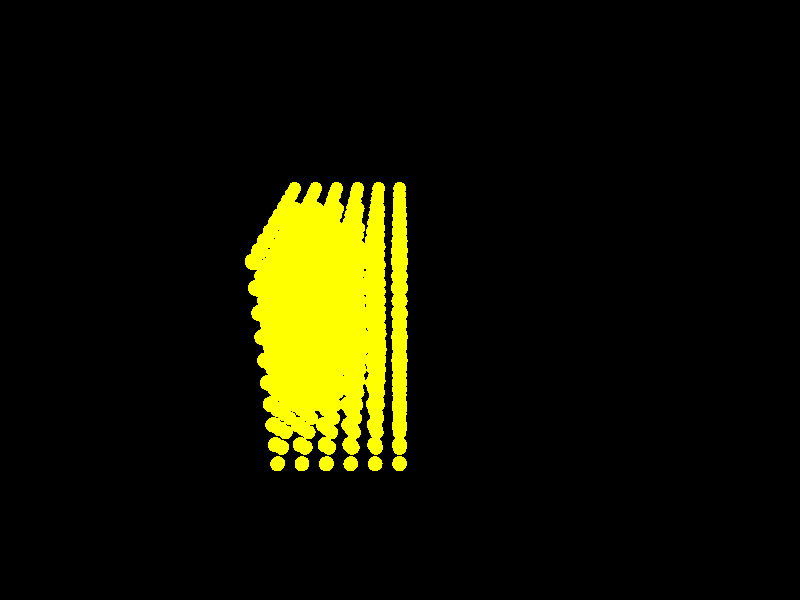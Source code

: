 #include "colors.inc"
camera {
  location <10, 30, -40>
  look_at <10, 10, 0>
}
light_source { <0, 30, -30> color White }
sphere {
  <1.6615030662819792,1.6615030662819792,-8.338496933718021>,0.5
  texture {
    pigment { color Yellow }
  }
}
sphere {
  <3.3230061325639584,1.6615030662819792,-8.338496933718021>,0.5
  texture {
    pigment { color Yellow }
  }
}
sphere {
  <4.984509198845938,1.6615030662819792,-8.338496933718021>,0.5
  texture {
    pigment { color Yellow }
  }
}
sphere {
  <6.646012265127917,1.6615030662819792,-8.338496933718021>,0.5
  texture {
    pigment { color Yellow }
  }
}
sphere {
  <8.307515331409896,1.6615030662819792,-8.338496933718021>,0.5
  texture {
    pigment { color Yellow }
  }
}
sphere {
  <9.969018397691874,1.6615030662819792,-8.338496933718021>,0.5
  texture {
    pigment { color Yellow }
  }
}
sphere {
  <1.6615030662819792,3.3230061325639584,-8.338496933718021>,0.5
  texture {
    pigment { color Yellow }
  }
}
sphere {
  <3.3230061325639584,3.3230061325639584,-8.338496933718021>,0.5
  texture {
    pigment { color Yellow }
  }
}
sphere {
  <4.984509198845938,3.3230061325639584,-8.338496933718021>,0.5
  texture {
    pigment { color Yellow }
  }
}
sphere {
  <6.646012265127917,3.3230061325639584,-8.338496933718021>,0.5
  texture {
    pigment { color Yellow }
  }
}
sphere {
  <8.307515331409896,3.3230061325639584,-8.338496933718021>,0.5
  texture {
    pigment { color Yellow }
  }
}
sphere {
  <9.969018397691874,3.3230061325639584,-8.338496933718021>,0.5
  texture {
    pigment { color Yellow }
  }
}
sphere {
  <1.6615030662819792,4.984509198845938,-8.338496933718021>,0.5
  texture {
    pigment { color Yellow }
  }
}
sphere {
  <3.3230061325639584,4.984509198845938,-8.338496933718021>,0.5
  texture {
    pigment { color Yellow }
  }
}
sphere {
  <4.984509198845938,4.984509198845938,-8.338496933718021>,0.5
  texture {
    pigment { color Yellow }
  }
}
sphere {
  <6.646012265127917,4.984509198845938,-8.338496933718021>,0.5
  texture {
    pigment { color Yellow }
  }
}
sphere {
  <8.307515331409896,4.984509198845938,-8.338496933718021>,0.5
  texture {
    pigment { color Yellow }
  }
}
sphere {
  <9.969018397691874,4.984509198845938,-8.338496933718021>,0.5
  texture {
    pigment { color Yellow }
  }
}
sphere {
  <1.6615030662819792,6.646012265127917,-8.338496933718021>,0.5
  texture {
    pigment { color Yellow }
  }
}
sphere {
  <3.3230061325639584,6.646012265127917,-8.338496933718021>,0.5
  texture {
    pigment { color Yellow }
  }
}
sphere {
  <4.984509198845938,6.646012265127917,-8.338496933718021>,0.5
  texture {
    pigment { color Yellow }
  }
}
sphere {
  <6.646012265127917,6.646012265127917,-8.338496933718021>,0.5
  texture {
    pigment { color Yellow }
  }
}
sphere {
  <8.307515331409896,6.646012265127917,-8.338496933718021>,0.5
  texture {
    pigment { color Yellow }
  }
}
sphere {
  <9.969018397691874,6.646012265127917,-8.338496933718021>,0.5
  texture {
    pigment { color Yellow }
  }
}
sphere {
  <1.6615030662819792,8.307515331409896,-8.338496933718021>,0.5
  texture {
    pigment { color Yellow }
  }
}
sphere {
  <3.3230061325639584,8.307515331409896,-8.338496933718021>,0.5
  texture {
    pigment { color Yellow }
  }
}
sphere {
  <4.984509198845938,8.307515331409896,-8.338496933718021>,0.5
  texture {
    pigment { color Yellow }
  }
}
sphere {
  <6.646012265127917,8.307515331409896,-8.338496933718021>,0.5
  texture {
    pigment { color Yellow }
  }
}
sphere {
  <8.307515331409896,8.307515331409896,-8.338496933718021>,0.5
  texture {
    pigment { color Yellow }
  }
}
sphere {
  <9.969018397691874,8.307515331409896,-8.338496933718021>,0.5
  texture {
    pigment { color Yellow }
  }
}
sphere {
  <1.6615030662819792,9.969018397691874,-8.338496933718021>,0.5
  texture {
    pigment { color Yellow }
  }
}
sphere {
  <3.3230061325639584,9.969018397691874,-8.338496933718021>,0.5
  texture {
    pigment { color Yellow }
  }
}
sphere {
  <4.984509198845938,9.969018397691874,-8.338496933718021>,0.5
  texture {
    pigment { color Yellow }
  }
}
sphere {
  <6.646012265127917,9.969018397691874,-8.338496933718021>,0.5
  texture {
    pigment { color Yellow }
  }
}
sphere {
  <8.307515331409896,9.969018397691874,-8.338496933718021>,0.5
  texture {
    pigment { color Yellow }
  }
}
sphere {
  <9.969018397691874,9.969018397691874,-8.338496933718021>,0.5
  texture {
    pigment { color Yellow }
  }
}
sphere {
  <1.6615030662819792,11.630521463973855,-8.338496933718021>,0.5
  texture {
    pigment { color Yellow }
  }
}
sphere {
  <3.3230061325639584,11.630521463973855,-8.338496933718021>,0.5
  texture {
    pigment { color Yellow }
  }
}
sphere {
  <4.984509198845938,11.630521463973855,-8.338496933718021>,0.5
  texture {
    pigment { color Yellow }
  }
}
sphere {
  <6.646012265127917,11.630521463973855,-8.338496933718021>,0.5
  texture {
    pigment { color Yellow }
  }
}
sphere {
  <8.307515331409896,11.630521463973855,-8.338496933718021>,0.5
  texture {
    pigment { color Yellow }
  }
}
sphere {
  <9.969018397691874,11.630521463973855,-8.338496933718021>,0.5
  texture {
    pigment { color Yellow }
  }
}
sphere {
  <1.6615030662819792,13.292024530255834,-8.338496933718021>,0.5
  texture {
    pigment { color Yellow }
  }
}
sphere {
  <3.3230061325639584,13.292024530255834,-8.338496933718021>,0.5
  texture {
    pigment { color Yellow }
  }
}
sphere {
  <4.984509198845938,13.292024530255834,-8.338496933718021>,0.5
  texture {
    pigment { color Yellow }
  }
}
sphere {
  <6.646012265127917,13.292024530255834,-8.338496933718021>,0.5
  texture {
    pigment { color Yellow }
  }
}
sphere {
  <8.307515331409896,13.292024530255834,-8.338496933718021>,0.5
  texture {
    pigment { color Yellow }
  }
}
sphere {
  <9.969018397691874,13.292024530255834,-8.338496933718021>,0.5
  texture {
    pigment { color Yellow }
  }
}
sphere {
  <1.6615030662819792,14.953527596537812,-8.338496933718021>,0.5
  texture {
    pigment { color Yellow }
  }
}
sphere {
  <3.3230061325639584,14.953527596537812,-8.338496933718021>,0.5
  texture {
    pigment { color Yellow }
  }
}
sphere {
  <4.984509198845938,14.953527596537812,-8.338496933718021>,0.5
  texture {
    pigment { color Yellow }
  }
}
sphere {
  <6.646012265127917,14.953527596537812,-8.338496933718021>,0.5
  texture {
    pigment { color Yellow }
  }
}
sphere {
  <8.307515331409896,14.953527596537812,-8.338496933718021>,0.5
  texture {
    pigment { color Yellow }
  }
}
sphere {
  <9.969018397691874,14.953527596537812,-8.338496933718021>,0.5
  texture {
    pigment { color Yellow }
  }
}
sphere {
  <1.6615030662819792,16.61503066281979,-8.338496933718021>,0.5
  texture {
    pigment { color Yellow }
  }
}
sphere {
  <3.3230061325639584,16.61503066281979,-8.338496933718021>,0.5
  texture {
    pigment { color Yellow }
  }
}
sphere {
  <4.984509198845938,16.61503066281979,-8.338496933718021>,0.5
  texture {
    pigment { color Yellow }
  }
}
sphere {
  <6.646012265127917,16.61503066281979,-8.338496933718021>,0.5
  texture {
    pigment { color Yellow }
  }
}
sphere {
  <8.307515331409896,16.61503066281979,-8.338496933718021>,0.5
  texture {
    pigment { color Yellow }
  }
}
sphere {
  <9.969018397691874,16.61503066281979,-8.338496933718021>,0.5
  texture {
    pigment { color Yellow }
  }
}
sphere {
  <1.6615030662819792,1.6615030662819792,-6.6769938674360425>,0.5
  texture {
    pigment { color Yellow }
  }
}
sphere {
  <3.3230061325639584,1.6615030662819792,-6.6769938674360425>,0.5
  texture {
    pigment { color Yellow }
  }
}
sphere {
  <4.984509198845938,1.6615030662819792,-6.6769938674360425>,0.5
  texture {
    pigment { color Yellow }
  }
}
sphere {
  <6.646012265127917,1.6615030662819792,-6.6769938674360425>,0.5
  texture {
    pigment { color Yellow }
  }
}
sphere {
  <8.307515331409896,1.6615030662819792,-6.6769938674360425>,0.5
  texture {
    pigment { color Yellow }
  }
}
sphere {
  <9.969018397691874,1.6615030662819792,-6.6769938674360425>,0.5
  texture {
    pigment { color Yellow }
  }
}
sphere {
  <1.6615030662819792,3.3230061325639584,-6.6769938674360425>,0.5
  texture {
    pigment { color Yellow }
  }
}
sphere {
  <3.3230061325639584,3.3230061325639584,-6.6769938674360425>,0.5
  texture {
    pigment { color Yellow }
  }
}
sphere {
  <4.984509198845938,3.3230061325639584,-6.6769938674360425>,0.5
  texture {
    pigment { color Yellow }
  }
}
sphere {
  <6.646012265127917,3.3230061325639584,-6.6769938674360425>,0.5
  texture {
    pigment { color Yellow }
  }
}
sphere {
  <8.307515331409896,3.3230061325639584,-6.6769938674360425>,0.5
  texture {
    pigment { color Yellow }
  }
}
sphere {
  <9.969018397691874,3.3230061325639584,-6.6769938674360425>,0.5
  texture {
    pigment { color Yellow }
  }
}
sphere {
  <1.6615030662819792,4.984509198845938,-6.6769938674360425>,0.5
  texture {
    pigment { color Yellow }
  }
}
sphere {
  <3.3230061325639584,4.984509198845938,-6.6769938674360425>,0.5
  texture {
    pigment { color Yellow }
  }
}
sphere {
  <4.984509198845938,4.984509198845938,-6.6769938674360425>,0.5
  texture {
    pigment { color Yellow }
  }
}
sphere {
  <6.646012265127917,4.984509198845938,-6.6769938674360425>,0.5
  texture {
    pigment { color Yellow }
  }
}
sphere {
  <8.307515331409896,4.984509198845938,-6.6769938674360425>,0.5
  texture {
    pigment { color Yellow }
  }
}
sphere {
  <9.969018397691874,4.984509198845938,-6.6769938674360425>,0.5
  texture {
    pigment { color Yellow }
  }
}
sphere {
  <1.6615030662819792,6.646012265127917,-6.6769938674360425>,0.5
  texture {
    pigment { color Yellow }
  }
}
sphere {
  <3.3230061325639584,6.646012265127917,-6.6769938674360425>,0.5
  texture {
    pigment { color Yellow }
  }
}
sphere {
  <4.984509198845938,6.646012265127917,-6.6769938674360425>,0.5
  texture {
    pigment { color Yellow }
  }
}
sphere {
  <6.646012265127917,6.646012265127917,-6.6769938674360425>,0.5
  texture {
    pigment { color Yellow }
  }
}
sphere {
  <8.307515331409896,6.646012265127917,-6.6769938674360425>,0.5
  texture {
    pigment { color Yellow }
  }
}
sphere {
  <9.969018397691874,6.646012265127917,-6.6769938674360425>,0.5
  texture {
    pigment { color Yellow }
  }
}
sphere {
  <1.6615030662819792,8.307515331409896,-6.6769938674360425>,0.5
  texture {
    pigment { color Yellow }
  }
}
sphere {
  <3.3230061325639584,8.307515331409896,-6.6769938674360425>,0.5
  texture {
    pigment { color Yellow }
  }
}
sphere {
  <4.984509198845938,8.307515331409896,-6.6769938674360425>,0.5
  texture {
    pigment { color Yellow }
  }
}
sphere {
  <6.646012265127917,8.307515331409896,-6.6769938674360425>,0.5
  texture {
    pigment { color Yellow }
  }
}
sphere {
  <8.307515331409896,8.307515331409896,-6.6769938674360425>,0.5
  texture {
    pigment { color Yellow }
  }
}
sphere {
  <9.969018397691874,8.307515331409896,-6.6769938674360425>,0.5
  texture {
    pigment { color Yellow }
  }
}
sphere {
  <1.6615030662819792,9.969018397691874,-6.6769938674360425>,0.5
  texture {
    pigment { color Yellow }
  }
}
sphere {
  <3.3230061325639584,9.969018397691874,-6.6769938674360425>,0.5
  texture {
    pigment { color Yellow }
  }
}
sphere {
  <4.984509198845938,9.969018397691874,-6.6769938674360425>,0.5
  texture {
    pigment { color Yellow }
  }
}
sphere {
  <6.646012265127917,9.969018397691874,-6.6769938674360425>,0.5
  texture {
    pigment { color Yellow }
  }
}
sphere {
  <8.307515331409896,9.969018397691874,-6.6769938674360425>,0.5
  texture {
    pigment { color Yellow }
  }
}
sphere {
  <9.969018397691874,9.969018397691874,-6.6769938674360425>,0.5
  texture {
    pigment { color Yellow }
  }
}
sphere {
  <1.6615030662819792,11.630521463973855,-6.6769938674360425>,0.5
  texture {
    pigment { color Yellow }
  }
}
sphere {
  <3.3230061325639584,11.630521463973855,-6.6769938674360425>,0.5
  texture {
    pigment { color Yellow }
  }
}
sphere {
  <4.984509198845938,11.630521463973855,-6.6769938674360425>,0.5
  texture {
    pigment { color Yellow }
  }
}
sphere {
  <6.646012265127917,11.630521463973855,-6.6769938674360425>,0.5
  texture {
    pigment { color Yellow }
  }
}
sphere {
  <8.307515331409896,11.630521463973855,-6.6769938674360425>,0.5
  texture {
    pigment { color Yellow }
  }
}
sphere {
  <9.969018397691874,11.630521463973855,-6.6769938674360425>,0.5
  texture {
    pigment { color Yellow }
  }
}
sphere {
  <1.6615030662819792,13.292024530255834,-6.6769938674360425>,0.5
  texture {
    pigment { color Yellow }
  }
}
sphere {
  <3.3230061325639584,13.292024530255834,-6.6769938674360425>,0.5
  texture {
    pigment { color Yellow }
  }
}
sphere {
  <4.984509198845938,13.292024530255834,-6.6769938674360425>,0.5
  texture {
    pigment { color Yellow }
  }
}
sphere {
  <6.646012265127917,13.292024530255834,-6.6769938674360425>,0.5
  texture {
    pigment { color Yellow }
  }
}
sphere {
  <8.307515331409896,13.292024530255834,-6.6769938674360425>,0.5
  texture {
    pigment { color Yellow }
  }
}
sphere {
  <9.969018397691874,13.292024530255834,-6.6769938674360425>,0.5
  texture {
    pigment { color Yellow }
  }
}
sphere {
  <1.6615030662819792,14.953527596537812,-6.6769938674360425>,0.5
  texture {
    pigment { color Yellow }
  }
}
sphere {
  <3.3230061325639584,14.953527596537812,-6.6769938674360425>,0.5
  texture {
    pigment { color Yellow }
  }
}
sphere {
  <4.984509198845938,14.953527596537812,-6.6769938674360425>,0.5
  texture {
    pigment { color Yellow }
  }
}
sphere {
  <6.646012265127917,14.953527596537812,-6.6769938674360425>,0.5
  texture {
    pigment { color Yellow }
  }
}
sphere {
  <8.307515331409896,14.953527596537812,-6.6769938674360425>,0.5
  texture {
    pigment { color Yellow }
  }
}
sphere {
  <9.969018397691874,14.953527596537812,-6.6769938674360425>,0.5
  texture {
    pigment { color Yellow }
  }
}
sphere {
  <1.6615030662819792,16.61503066281979,-6.6769938674360425>,0.5
  texture {
    pigment { color Yellow }
  }
}
sphere {
  <3.3230061325639584,16.61503066281979,-6.6769938674360425>,0.5
  texture {
    pigment { color Yellow }
  }
}
sphere {
  <4.984509198845938,16.61503066281979,-6.6769938674360425>,0.5
  texture {
    pigment { color Yellow }
  }
}
sphere {
  <6.646012265127917,16.61503066281979,-6.6769938674360425>,0.5
  texture {
    pigment { color Yellow }
  }
}
sphere {
  <8.307515331409896,16.61503066281979,-6.6769938674360425>,0.5
  texture {
    pigment { color Yellow }
  }
}
sphere {
  <9.969018397691874,16.61503066281979,-6.6769938674360425>,0.5
  texture {
    pigment { color Yellow }
  }
}
sphere {
  <1.6615030662819792,1.6615030662819792,-5.015490801154063>,0.5
  texture {
    pigment { color Yellow }
  }
}
sphere {
  <3.3230061325639584,1.6615030662819792,-5.015490801154063>,0.5
  texture {
    pigment { color Yellow }
  }
}
sphere {
  <4.984509198845938,1.6615030662819792,-5.015490801154063>,0.5
  texture {
    pigment { color Yellow }
  }
}
sphere {
  <6.646012265127917,1.6615030662819792,-5.015490801154063>,0.5
  texture {
    pigment { color Yellow }
  }
}
sphere {
  <8.307515331409896,1.6615030662819792,-5.015490801154063>,0.5
  texture {
    pigment { color Yellow }
  }
}
sphere {
  <9.969018397691874,1.6615030662819792,-5.015490801154063>,0.5
  texture {
    pigment { color Yellow }
  }
}
sphere {
  <1.6615030662819792,3.3230061325639584,-5.015490801154063>,0.5
  texture {
    pigment { color Yellow }
  }
}
sphere {
  <3.3230061325639584,3.3230061325639584,-5.015490801154063>,0.5
  texture {
    pigment { color Yellow }
  }
}
sphere {
  <4.984509198845938,3.3230061325639584,-5.015490801154063>,0.5
  texture {
    pigment { color Yellow }
  }
}
sphere {
  <6.646012265127917,3.3230061325639584,-5.015490801154063>,0.5
  texture {
    pigment { color Yellow }
  }
}
sphere {
  <8.307515331409896,3.3230061325639584,-5.015490801154063>,0.5
  texture {
    pigment { color Yellow }
  }
}
sphere {
  <9.969018397691874,3.3230061325639584,-5.015490801154063>,0.5
  texture {
    pigment { color Yellow }
  }
}
sphere {
  <1.6615030662819792,4.984509198845938,-5.015490801154063>,0.5
  texture {
    pigment { color Yellow }
  }
}
sphere {
  <3.3230061325639584,4.984509198845938,-5.015490801154063>,0.5
  texture {
    pigment { color Yellow }
  }
}
sphere {
  <4.984509198845938,4.984509198845938,-5.015490801154063>,0.5
  texture {
    pigment { color Yellow }
  }
}
sphere {
  <6.646012265127917,4.984509198845938,-5.015490801154063>,0.5
  texture {
    pigment { color Yellow }
  }
}
sphere {
  <8.307515331409896,4.984509198845938,-5.015490801154063>,0.5
  texture {
    pigment { color Yellow }
  }
}
sphere {
  <9.969018397691874,4.984509198845938,-5.015490801154063>,0.5
  texture {
    pigment { color Yellow }
  }
}
sphere {
  <1.6615030662819792,6.646012265127917,-5.015490801154063>,0.5
  texture {
    pigment { color Yellow }
  }
}
sphere {
  <3.3230061325639584,6.646012265127917,-5.015490801154063>,0.5
  texture {
    pigment { color Yellow }
  }
}
sphere {
  <4.984509198845938,6.646012265127917,-5.015490801154063>,0.5
  texture {
    pigment { color Yellow }
  }
}
sphere {
  <6.646012265127917,6.646012265127917,-5.015490801154063>,0.5
  texture {
    pigment { color Yellow }
  }
}
sphere {
  <8.307515331409896,6.646012265127917,-5.015490801154063>,0.5
  texture {
    pigment { color Yellow }
  }
}
sphere {
  <9.969018397691874,6.646012265127917,-5.015490801154063>,0.5
  texture {
    pigment { color Yellow }
  }
}
sphere {
  <1.6615030662819792,8.307515331409896,-5.015490801154063>,0.5
  texture {
    pigment { color Yellow }
  }
}
sphere {
  <3.3230061325639584,8.307515331409896,-5.015490801154063>,0.5
  texture {
    pigment { color Yellow }
  }
}
sphere {
  <4.984509198845938,8.307515331409896,-5.015490801154063>,0.5
  texture {
    pigment { color Yellow }
  }
}
sphere {
  <6.646012265127917,8.307515331409896,-5.015490801154063>,0.5
  texture {
    pigment { color Yellow }
  }
}
sphere {
  <8.307515331409896,8.307515331409896,-5.015490801154063>,0.5
  texture {
    pigment { color Yellow }
  }
}
sphere {
  <9.969018397691874,8.307515331409896,-5.015490801154063>,0.5
  texture {
    pigment { color Yellow }
  }
}
sphere {
  <1.6615030662819792,9.969018397691874,-5.015490801154063>,0.5
  texture {
    pigment { color Yellow }
  }
}
sphere {
  <3.3230061325639584,9.969018397691874,-5.015490801154063>,0.5
  texture {
    pigment { color Yellow }
  }
}
sphere {
  <4.984509198845938,9.969018397691874,-5.015490801154063>,0.5
  texture {
    pigment { color Yellow }
  }
}
sphere {
  <6.646012265127917,9.969018397691874,-5.015490801154063>,0.5
  texture {
    pigment { color Yellow }
  }
}
sphere {
  <8.307515331409896,9.969018397691874,-5.015490801154063>,0.5
  texture {
    pigment { color Yellow }
  }
}
sphere {
  <9.969018397691874,9.969018397691874,-5.015490801154063>,0.5
  texture {
    pigment { color Yellow }
  }
}
sphere {
  <1.6615030662819792,11.630521463973855,-5.015490801154063>,0.5
  texture {
    pigment { color Yellow }
  }
}
sphere {
  <3.3230061325639584,11.630521463973855,-5.015490801154063>,0.5
  texture {
    pigment { color Yellow }
  }
}
sphere {
  <4.984509198845938,11.630521463973855,-5.015490801154063>,0.5
  texture {
    pigment { color Yellow }
  }
}
sphere {
  <6.646012265127917,11.630521463973855,-5.015490801154063>,0.5
  texture {
    pigment { color Yellow }
  }
}
sphere {
  <8.307515331409896,11.630521463973855,-5.015490801154063>,0.5
  texture {
    pigment { color Yellow }
  }
}
sphere {
  <9.969018397691874,11.630521463973855,-5.015490801154063>,0.5
  texture {
    pigment { color Yellow }
  }
}
sphere {
  <1.6615030662819792,13.292024530255834,-5.015490801154063>,0.5
  texture {
    pigment { color Yellow }
  }
}
sphere {
  <3.3230061325639584,13.292024530255834,-5.015490801154063>,0.5
  texture {
    pigment { color Yellow }
  }
}
sphere {
  <4.984509198845938,13.292024530255834,-5.015490801154063>,0.5
  texture {
    pigment { color Yellow }
  }
}
sphere {
  <6.646012265127917,13.292024530255834,-5.015490801154063>,0.5
  texture {
    pigment { color Yellow }
  }
}
sphere {
  <8.307515331409896,13.292024530255834,-5.015490801154063>,0.5
  texture {
    pigment { color Yellow }
  }
}
sphere {
  <9.969018397691874,13.292024530255834,-5.015490801154063>,0.5
  texture {
    pigment { color Yellow }
  }
}
sphere {
  <1.6615030662819792,14.953527596537812,-5.015490801154063>,0.5
  texture {
    pigment { color Yellow }
  }
}
sphere {
  <3.3230061325639584,14.953527596537812,-5.015490801154063>,0.5
  texture {
    pigment { color Yellow }
  }
}
sphere {
  <4.984509198845938,14.953527596537812,-5.015490801154063>,0.5
  texture {
    pigment { color Yellow }
  }
}
sphere {
  <6.646012265127917,14.953527596537812,-5.015490801154063>,0.5
  texture {
    pigment { color Yellow }
  }
}
sphere {
  <8.307515331409896,14.953527596537812,-5.015490801154063>,0.5
  texture {
    pigment { color Yellow }
  }
}
sphere {
  <9.969018397691874,14.953527596537812,-5.015490801154063>,0.5
  texture {
    pigment { color Yellow }
  }
}
sphere {
  <1.6615030662819792,16.61503066281979,-5.015490801154063>,0.5
  texture {
    pigment { color Yellow }
  }
}
sphere {
  <3.3230061325639584,16.61503066281979,-5.015490801154063>,0.5
  texture {
    pigment { color Yellow }
  }
}
sphere {
  <4.984509198845938,16.61503066281979,-5.015490801154063>,0.5
  texture {
    pigment { color Yellow }
  }
}
sphere {
  <6.646012265127917,16.61503066281979,-5.015490801154063>,0.5
  texture {
    pigment { color Yellow }
  }
}
sphere {
  <8.307515331409896,16.61503066281979,-5.015490801154063>,0.5
  texture {
    pigment { color Yellow }
  }
}
sphere {
  <9.969018397691874,16.61503066281979,-5.015490801154063>,0.5
  texture {
    pigment { color Yellow }
  }
}
sphere {
  <1.6615030662819792,1.6615030662819792,-3.3539877348720832>,0.5
  texture {
    pigment { color Yellow }
  }
}
sphere {
  <3.3230061325639584,1.6615030662819792,-3.3539877348720832>,0.5
  texture {
    pigment { color Yellow }
  }
}
sphere {
  <4.984509198845938,1.6615030662819792,-3.3539877348720832>,0.5
  texture {
    pigment { color Yellow }
  }
}
sphere {
  <6.646012265127917,1.6615030662819792,-3.3539877348720832>,0.5
  texture {
    pigment { color Yellow }
  }
}
sphere {
  <8.307515331409896,1.6615030662819792,-3.3539877348720832>,0.5
  texture {
    pigment { color Yellow }
  }
}
sphere {
  <9.969018397691874,1.6615030662819792,-3.3539877348720832>,0.5
  texture {
    pigment { color Yellow }
  }
}
sphere {
  <1.6615030662819792,3.3230061325639584,-3.3539877348720832>,0.5
  texture {
    pigment { color Yellow }
  }
}
sphere {
  <3.3230061325639584,3.3230061325639584,-3.3539877348720832>,0.5
  texture {
    pigment { color Yellow }
  }
}
sphere {
  <4.984509198845938,3.3230061325639584,-3.3539877348720832>,0.5
  texture {
    pigment { color Yellow }
  }
}
sphere {
  <6.646012265127917,3.3230061325639584,-3.3539877348720832>,0.5
  texture {
    pigment { color Yellow }
  }
}
sphere {
  <8.307515331409896,3.3230061325639584,-3.3539877348720832>,0.5
  texture {
    pigment { color Yellow }
  }
}
sphere {
  <9.969018397691874,3.3230061325639584,-3.3539877348720832>,0.5
  texture {
    pigment { color Yellow }
  }
}
sphere {
  <1.6615030662819792,4.984509198845938,-3.3539877348720832>,0.5
  texture {
    pigment { color Yellow }
  }
}
sphere {
  <3.3230061325639584,4.984509198845938,-3.3539877348720832>,0.5
  texture {
    pigment { color Yellow }
  }
}
sphere {
  <4.984509198845938,4.984509198845938,-3.3539877348720832>,0.5
  texture {
    pigment { color Yellow }
  }
}
sphere {
  <6.646012265127917,4.984509198845938,-3.3539877348720832>,0.5
  texture {
    pigment { color Yellow }
  }
}
sphere {
  <8.307515331409896,4.984509198845938,-3.3539877348720832>,0.5
  texture {
    pigment { color Yellow }
  }
}
sphere {
  <9.969018397691874,4.984509198845938,-3.3539877348720832>,0.5
  texture {
    pigment { color Yellow }
  }
}
sphere {
  <1.6615030662819792,6.646012265127917,-3.3539877348720832>,0.5
  texture {
    pigment { color Yellow }
  }
}
sphere {
  <3.3230061325639584,6.646012265127917,-3.3539877348720832>,0.5
  texture {
    pigment { color Yellow }
  }
}
sphere {
  <4.984509198845938,6.646012265127917,-3.3539877348720832>,0.5
  texture {
    pigment { color Yellow }
  }
}
sphere {
  <6.646012265127917,6.646012265127917,-3.3539877348720832>,0.5
  texture {
    pigment { color Yellow }
  }
}
sphere {
  <8.307515331409896,6.646012265127917,-3.3539877348720832>,0.5
  texture {
    pigment { color Yellow }
  }
}
sphere {
  <9.969018397691874,6.646012265127917,-3.3539877348720832>,0.5
  texture {
    pigment { color Yellow }
  }
}
sphere {
  <1.6615030662819792,8.307515331409896,-3.3539877348720832>,0.5
  texture {
    pigment { color Yellow }
  }
}
sphere {
  <3.3230061325639584,8.307515331409896,-3.3539877348720832>,0.5
  texture {
    pigment { color Yellow }
  }
}
sphere {
  <4.984509198845938,8.307515331409896,-3.3539877348720832>,0.5
  texture {
    pigment { color Yellow }
  }
}
sphere {
  <6.646012265127917,8.307515331409896,-3.3539877348720832>,0.5
  texture {
    pigment { color Yellow }
  }
}
sphere {
  <8.307515331409896,8.307515331409896,-3.3539877348720832>,0.5
  texture {
    pigment { color Yellow }
  }
}
sphere {
  <9.969018397691874,8.307515331409896,-3.3539877348720832>,0.5
  texture {
    pigment { color Yellow }
  }
}
sphere {
  <1.6615030662819792,9.969018397691874,-3.3539877348720832>,0.5
  texture {
    pigment { color Yellow }
  }
}
sphere {
  <3.3230061325639584,9.969018397691874,-3.3539877348720832>,0.5
  texture {
    pigment { color Yellow }
  }
}
sphere {
  <4.984509198845938,9.969018397691874,-3.3539877348720832>,0.5
  texture {
    pigment { color Yellow }
  }
}
sphere {
  <6.646012265127917,9.969018397691874,-3.3539877348720832>,0.5
  texture {
    pigment { color Yellow }
  }
}
sphere {
  <8.307515331409896,9.969018397691874,-3.3539877348720832>,0.5
  texture {
    pigment { color Yellow }
  }
}
sphere {
  <9.969018397691874,9.969018397691874,-3.3539877348720832>,0.5
  texture {
    pigment { color Yellow }
  }
}
sphere {
  <1.6615030662819792,11.630521463973855,-3.3539877348720832>,0.5
  texture {
    pigment { color Yellow }
  }
}
sphere {
  <3.3230061325639584,11.630521463973855,-3.3539877348720832>,0.5
  texture {
    pigment { color Yellow }
  }
}
sphere {
  <4.984509198845938,11.630521463973855,-3.3539877348720832>,0.5
  texture {
    pigment { color Yellow }
  }
}
sphere {
  <6.646012265127917,11.630521463973855,-3.3539877348720832>,0.5
  texture {
    pigment { color Yellow }
  }
}
sphere {
  <8.307515331409896,11.630521463973855,-3.3539877348720832>,0.5
  texture {
    pigment { color Yellow }
  }
}
sphere {
  <9.969018397691874,11.630521463973855,-3.3539877348720832>,0.5
  texture {
    pigment { color Yellow }
  }
}
sphere {
  <1.6615030662819792,13.292024530255834,-3.3539877348720832>,0.5
  texture {
    pigment { color Yellow }
  }
}
sphere {
  <3.3230061325639584,13.292024530255834,-3.3539877348720832>,0.5
  texture {
    pigment { color Yellow }
  }
}
sphere {
  <4.984509198845938,13.292024530255834,-3.3539877348720832>,0.5
  texture {
    pigment { color Yellow }
  }
}
sphere {
  <6.646012265127917,13.292024530255834,-3.3539877348720832>,0.5
  texture {
    pigment { color Yellow }
  }
}
sphere {
  <8.307515331409896,13.292024530255834,-3.3539877348720832>,0.5
  texture {
    pigment { color Yellow }
  }
}
sphere {
  <9.969018397691874,13.292024530255834,-3.3539877348720832>,0.5
  texture {
    pigment { color Yellow }
  }
}
sphere {
  <1.6615030662819792,14.953527596537812,-3.3539877348720832>,0.5
  texture {
    pigment { color Yellow }
  }
}
sphere {
  <3.3230061325639584,14.953527596537812,-3.3539877348720832>,0.5
  texture {
    pigment { color Yellow }
  }
}
sphere {
  <4.984509198845938,14.953527596537812,-3.3539877348720832>,0.5
  texture {
    pigment { color Yellow }
  }
}
sphere {
  <6.646012265127917,14.953527596537812,-3.3539877348720832>,0.5
  texture {
    pigment { color Yellow }
  }
}
sphere {
  <8.307515331409896,14.953527596537812,-3.3539877348720832>,0.5
  texture {
    pigment { color Yellow }
  }
}
sphere {
  <9.969018397691874,14.953527596537812,-3.3539877348720832>,0.5
  texture {
    pigment { color Yellow }
  }
}
sphere {
  <1.6615030662819792,16.61503066281979,-3.3539877348720832>,0.5
  texture {
    pigment { color Yellow }
  }
}
sphere {
  <3.3230061325639584,16.61503066281979,-3.3539877348720832>,0.5
  texture {
    pigment { color Yellow }
  }
}
sphere {
  <4.984509198845938,16.61503066281979,-3.3539877348720832>,0.5
  texture {
    pigment { color Yellow }
  }
}
sphere {
  <6.646012265127917,16.61503066281979,-3.3539877348720832>,0.5
  texture {
    pigment { color Yellow }
  }
}
sphere {
  <8.307515331409896,16.61503066281979,-3.3539877348720832>,0.5
  texture {
    pigment { color Yellow }
  }
}
sphere {
  <9.969018397691874,16.61503066281979,-3.3539877348720832>,0.5
  texture {
    pigment { color Yellow }
  }
}
sphere {
  <1.6615030662819792,1.6615030662819792,-1.6924846685901045>,0.5
  texture {
    pigment { color Yellow }
  }
}
sphere {
  <3.3230061325639584,1.6615030662819792,-1.6924846685901045>,0.5
  texture {
    pigment { color Yellow }
  }
}
sphere {
  <4.984509198845938,1.6615030662819792,-1.6924846685901045>,0.5
  texture {
    pigment { color Yellow }
  }
}
sphere {
  <6.646012265127917,1.6615030662819792,-1.6924846685901045>,0.5
  texture {
    pigment { color Yellow }
  }
}
sphere {
  <8.307515331409896,1.6615030662819792,-1.6924846685901045>,0.5
  texture {
    pigment { color Yellow }
  }
}
sphere {
  <9.969018397691874,1.6615030662819792,-1.6924846685901045>,0.5
  texture {
    pigment { color Yellow }
  }
}
sphere {
  <1.6615030662819792,3.3230061325639584,-1.6924846685901045>,0.5
  texture {
    pigment { color Yellow }
  }
}
sphere {
  <3.3230061325639584,3.3230061325639584,-1.6924846685901045>,0.5
  texture {
    pigment { color Yellow }
  }
}
sphere {
  <4.984509198845938,3.3230061325639584,-1.6924846685901045>,0.5
  texture {
    pigment { color Yellow }
  }
}
sphere {
  <6.646012265127917,3.3230061325639584,-1.6924846685901045>,0.5
  texture {
    pigment { color Yellow }
  }
}
sphere {
  <8.307515331409896,3.3230061325639584,-1.6924846685901045>,0.5
  texture {
    pigment { color Yellow }
  }
}
sphere {
  <9.969018397691874,3.3230061325639584,-1.6924846685901045>,0.5
  texture {
    pigment { color Yellow }
  }
}
sphere {
  <1.6615030662819792,4.984509198845938,-1.6924846685901045>,0.5
  texture {
    pigment { color Yellow }
  }
}
sphere {
  <3.3230061325639584,4.984509198845938,-1.6924846685901045>,0.5
  texture {
    pigment { color Yellow }
  }
}
sphere {
  <4.984509198845938,4.984509198845938,-1.6924846685901045>,0.5
  texture {
    pigment { color Yellow }
  }
}
sphere {
  <6.646012265127917,4.984509198845938,-1.6924846685901045>,0.5
  texture {
    pigment { color Yellow }
  }
}
sphere {
  <8.307515331409896,4.984509198845938,-1.6924846685901045>,0.5
  texture {
    pigment { color Yellow }
  }
}
sphere {
  <9.969018397691874,4.984509198845938,-1.6924846685901045>,0.5
  texture {
    pigment { color Yellow }
  }
}
sphere {
  <1.6615030662819792,6.646012265127917,-1.6924846685901045>,0.5
  texture {
    pigment { color Yellow }
  }
}
sphere {
  <3.3230061325639584,6.646012265127917,-1.6924846685901045>,0.5
  texture {
    pigment { color Yellow }
  }
}
sphere {
  <4.984509198845938,6.646012265127917,-1.6924846685901045>,0.5
  texture {
    pigment { color Yellow }
  }
}
sphere {
  <6.646012265127917,6.646012265127917,-1.6924846685901045>,0.5
  texture {
    pigment { color Yellow }
  }
}
sphere {
  <8.307515331409896,6.646012265127917,-1.6924846685901045>,0.5
  texture {
    pigment { color Yellow }
  }
}
sphere {
  <9.969018397691874,6.646012265127917,-1.6924846685901045>,0.5
  texture {
    pigment { color Yellow }
  }
}
sphere {
  <1.6615030662819792,8.307515331409896,-1.6924846685901045>,0.5
  texture {
    pigment { color Yellow }
  }
}
sphere {
  <3.3230061325639584,8.307515331409896,-1.6924846685901045>,0.5
  texture {
    pigment { color Yellow }
  }
}
sphere {
  <4.984509198845938,8.307515331409896,-1.6924846685901045>,0.5
  texture {
    pigment { color Yellow }
  }
}
sphere {
  <6.646012265127917,8.307515331409896,-1.6924846685901045>,0.5
  texture {
    pigment { color Yellow }
  }
}
sphere {
  <8.307515331409896,8.307515331409896,-1.6924846685901045>,0.5
  texture {
    pigment { color Yellow }
  }
}
sphere {
  <9.969018397691874,8.307515331409896,-1.6924846685901045>,0.5
  texture {
    pigment { color Yellow }
  }
}
sphere {
  <1.6615030662819792,9.969018397691874,-1.6924846685901045>,0.5
  texture {
    pigment { color Yellow }
  }
}
sphere {
  <3.3230061325639584,9.969018397691874,-1.6924846685901045>,0.5
  texture {
    pigment { color Yellow }
  }
}
sphere {
  <4.984509198845938,9.969018397691874,-1.6924846685901045>,0.5
  texture {
    pigment { color Yellow }
  }
}
sphere {
  <6.646012265127917,9.969018397691874,-1.6924846685901045>,0.5
  texture {
    pigment { color Yellow }
  }
}
sphere {
  <8.307515331409896,9.969018397691874,-1.6924846685901045>,0.5
  texture {
    pigment { color Yellow }
  }
}
sphere {
  <9.969018397691874,9.969018397691874,-1.6924846685901045>,0.5
  texture {
    pigment { color Yellow }
  }
}
sphere {
  <1.6615030662819792,11.630521463973855,-1.6924846685901045>,0.5
  texture {
    pigment { color Yellow }
  }
}
sphere {
  <3.3230061325639584,11.630521463973855,-1.6924846685901045>,0.5
  texture {
    pigment { color Yellow }
  }
}
sphere {
  <4.984509198845938,11.630521463973855,-1.6924846685901045>,0.5
  texture {
    pigment { color Yellow }
  }
}
sphere {
  <6.646012265127917,11.630521463973855,-1.6924846685901045>,0.5
  texture {
    pigment { color Yellow }
  }
}
sphere {
  <8.307515331409896,11.630521463973855,-1.6924846685901045>,0.5
  texture {
    pigment { color Yellow }
  }
}
sphere {
  <9.969018397691874,11.630521463973855,-1.6924846685901045>,0.5
  texture {
    pigment { color Yellow }
  }
}
sphere {
  <1.6615030662819792,13.292024530255834,-1.6924846685901045>,0.5
  texture {
    pigment { color Yellow }
  }
}
sphere {
  <3.3230061325639584,13.292024530255834,-1.6924846685901045>,0.5
  texture {
    pigment { color Yellow }
  }
}
sphere {
  <4.984509198845938,13.292024530255834,-1.6924846685901045>,0.5
  texture {
    pigment { color Yellow }
  }
}
sphere {
  <6.646012265127917,13.292024530255834,-1.6924846685901045>,0.5
  texture {
    pigment { color Yellow }
  }
}
sphere {
  <8.307515331409896,13.292024530255834,-1.6924846685901045>,0.5
  texture {
    pigment { color Yellow }
  }
}
sphere {
  <9.969018397691874,13.292024530255834,-1.6924846685901045>,0.5
  texture {
    pigment { color Yellow }
  }
}
sphere {
  <1.6615030662819792,14.953527596537812,-1.6924846685901045>,0.5
  texture {
    pigment { color Yellow }
  }
}
sphere {
  <3.3230061325639584,14.953527596537812,-1.6924846685901045>,0.5
  texture {
    pigment { color Yellow }
  }
}
sphere {
  <4.984509198845938,14.953527596537812,-1.6924846685901045>,0.5
  texture {
    pigment { color Yellow }
  }
}
sphere {
  <6.646012265127917,14.953527596537812,-1.6924846685901045>,0.5
  texture {
    pigment { color Yellow }
  }
}
sphere {
  <8.307515331409896,14.953527596537812,-1.6924846685901045>,0.5
  texture {
    pigment { color Yellow }
  }
}
sphere {
  <9.969018397691874,14.953527596537812,-1.6924846685901045>,0.5
  texture {
    pigment { color Yellow }
  }
}
sphere {
  <1.6615030662819792,16.61503066281979,-1.6924846685901045>,0.5
  texture {
    pigment { color Yellow }
  }
}
sphere {
  <3.3230061325639584,16.61503066281979,-1.6924846685901045>,0.5
  texture {
    pigment { color Yellow }
  }
}
sphere {
  <4.984509198845938,16.61503066281979,-1.6924846685901045>,0.5
  texture {
    pigment { color Yellow }
  }
}
sphere {
  <6.646012265127917,16.61503066281979,-1.6924846685901045>,0.5
  texture {
    pigment { color Yellow }
  }
}
sphere {
  <8.307515331409896,16.61503066281979,-1.6924846685901045>,0.5
  texture {
    pigment { color Yellow }
  }
}
sphere {
  <9.969018397691874,16.61503066281979,-1.6924846685901045>,0.5
  texture {
    pigment { color Yellow }
  }
}
sphere {
  <1.6615030662819792,1.6615030662819792,-0.030981602308125744>,0.5
  texture {
    pigment { color Yellow }
  }
}
sphere {
  <3.3230061325639584,1.6615030662819792,-0.030981602308125744>,0.5
  texture {
    pigment { color Yellow }
  }
}
sphere {
  <4.984509198845938,1.6615030662819792,-0.030981602308125744>,0.5
  texture {
    pigment { color Yellow }
  }
}
sphere {
  <6.646012265127917,1.6615030662819792,-0.030981602308125744>,0.5
  texture {
    pigment { color Yellow }
  }
}
sphere {
  <8.307515331409896,1.6615030662819792,-0.030981602308125744>,0.5
  texture {
    pigment { color Yellow }
  }
}
sphere {
  <9.969018397691874,1.6615030662819792,-0.030981602308125744>,0.5
  texture {
    pigment { color Yellow }
  }
}
sphere {
  <1.6615030662819792,3.3230061325639584,-0.030981602308125744>,0.5
  texture {
    pigment { color Yellow }
  }
}
sphere {
  <3.3230061325639584,3.3230061325639584,-0.030981602308125744>,0.5
  texture {
    pigment { color Yellow }
  }
}
sphere {
  <4.984509198845938,3.3230061325639584,-0.030981602308125744>,0.5
  texture {
    pigment { color Yellow }
  }
}
sphere {
  <6.646012265127917,3.3230061325639584,-0.030981602308125744>,0.5
  texture {
    pigment { color Yellow }
  }
}
sphere {
  <8.307515331409896,3.3230061325639584,-0.030981602308125744>,0.5
  texture {
    pigment { color Yellow }
  }
}
sphere {
  <9.969018397691874,3.3230061325639584,-0.030981602308125744>,0.5
  texture {
    pigment { color Yellow }
  }
}
sphere {
  <1.6615030662819792,4.984509198845938,-0.030981602308125744>,0.5
  texture {
    pigment { color Yellow }
  }
}
sphere {
  <3.3230061325639584,4.984509198845938,-0.030981602308125744>,0.5
  texture {
    pigment { color Yellow }
  }
}
sphere {
  <4.984509198845938,4.984509198845938,-0.030981602308125744>,0.5
  texture {
    pigment { color Yellow }
  }
}
sphere {
  <6.646012265127917,4.984509198845938,-0.030981602308125744>,0.5
  texture {
    pigment { color Yellow }
  }
}
sphere {
  <8.307515331409896,4.984509198845938,-0.030981602308125744>,0.5
  texture {
    pigment { color Yellow }
  }
}
sphere {
  <9.969018397691874,4.984509198845938,-0.030981602308125744>,0.5
  texture {
    pigment { color Yellow }
  }
}
sphere {
  <1.6615030662819792,6.646012265127917,-0.030981602308125744>,0.5
  texture {
    pigment { color Yellow }
  }
}
sphere {
  <3.3230061325639584,6.646012265127917,-0.030981602308125744>,0.5
  texture {
    pigment { color Yellow }
  }
}
sphere {
  <4.984509198845938,6.646012265127917,-0.030981602308125744>,0.5
  texture {
    pigment { color Yellow }
  }
}
sphere {
  <6.646012265127917,6.646012265127917,-0.030981602308125744>,0.5
  texture {
    pigment { color Yellow }
  }
}
sphere {
  <8.307515331409896,6.646012265127917,-0.030981602308125744>,0.5
  texture {
    pigment { color Yellow }
  }
}
sphere {
  <9.969018397691874,6.646012265127917,-0.030981602308125744>,0.5
  texture {
    pigment { color Yellow }
  }
}
sphere {
  <1.6615030662819792,8.307515331409896,-0.030981602308125744>,0.5
  texture {
    pigment { color Yellow }
  }
}
sphere {
  <3.3230061325639584,8.307515331409896,-0.030981602308125744>,0.5
  texture {
    pigment { color Yellow }
  }
}
sphere {
  <4.984509198845938,8.307515331409896,-0.030981602308125744>,0.5
  texture {
    pigment { color Yellow }
  }
}
sphere {
  <6.646012265127917,8.307515331409896,-0.030981602308125744>,0.5
  texture {
    pigment { color Yellow }
  }
}
sphere {
  <8.307515331409896,8.307515331409896,-0.030981602308125744>,0.5
  texture {
    pigment { color Yellow }
  }
}
sphere {
  <9.969018397691874,8.307515331409896,-0.030981602308125744>,0.5
  texture {
    pigment { color Yellow }
  }
}
sphere {
  <1.6615030662819792,9.969018397691874,-0.030981602308125744>,0.5
  texture {
    pigment { color Yellow }
  }
}
sphere {
  <3.3230061325639584,9.969018397691874,-0.030981602308125744>,0.5
  texture {
    pigment { color Yellow }
  }
}
sphere {
  <4.984509198845938,9.969018397691874,-0.030981602308125744>,0.5
  texture {
    pigment { color Yellow }
  }
}
sphere {
  <6.646012265127917,9.969018397691874,-0.030981602308125744>,0.5
  texture {
    pigment { color Yellow }
  }
}
sphere {
  <8.307515331409896,9.969018397691874,-0.030981602308125744>,0.5
  texture {
    pigment { color Yellow }
  }
}
sphere {
  <9.969018397691874,9.969018397691874,-0.030981602308125744>,0.5
  texture {
    pigment { color Yellow }
  }
}
sphere {
  <1.6615030662819792,11.630521463973855,-0.030981602308125744>,0.5
  texture {
    pigment { color Yellow }
  }
}
sphere {
  <3.3230061325639584,11.630521463973855,-0.030981602308125744>,0.5
  texture {
    pigment { color Yellow }
  }
}
sphere {
  <4.984509198845938,11.630521463973855,-0.030981602308125744>,0.5
  texture {
    pigment { color Yellow }
  }
}
sphere {
  <6.646012265127917,11.630521463973855,-0.030981602308125744>,0.5
  texture {
    pigment { color Yellow }
  }
}
sphere {
  <8.307515331409896,11.630521463973855,-0.030981602308125744>,0.5
  texture {
    pigment { color Yellow }
  }
}
sphere {
  <9.969018397691874,11.630521463973855,-0.030981602308125744>,0.5
  texture {
    pigment { color Yellow }
  }
}
sphere {
  <1.6615030662819792,13.292024530255834,-0.030981602308125744>,0.5
  texture {
    pigment { color Yellow }
  }
}
sphere {
  <3.3230061325639584,13.292024530255834,-0.030981602308125744>,0.5
  texture {
    pigment { color Yellow }
  }
}
sphere {
  <4.984509198845938,13.292024530255834,-0.030981602308125744>,0.5
  texture {
    pigment { color Yellow }
  }
}
sphere {
  <6.646012265127917,13.292024530255834,-0.030981602308125744>,0.5
  texture {
    pigment { color Yellow }
  }
}
sphere {
  <8.307515331409896,13.292024530255834,-0.030981602308125744>,0.5
  texture {
    pigment { color Yellow }
  }
}
sphere {
  <9.969018397691874,13.292024530255834,-0.030981602308125744>,0.5
  texture {
    pigment { color Yellow }
  }
}
sphere {
  <1.6615030662819792,14.953527596537812,-0.030981602308125744>,0.5
  texture {
    pigment { color Yellow }
  }
}
sphere {
  <3.3230061325639584,14.953527596537812,-0.030981602308125744>,0.5
  texture {
    pigment { color Yellow }
  }
}
sphere {
  <4.984509198845938,14.953527596537812,-0.030981602308125744>,0.5
  texture {
    pigment { color Yellow }
  }
}
sphere {
  <6.646012265127917,14.953527596537812,-0.030981602308125744>,0.5
  texture {
    pigment { color Yellow }
  }
}
sphere {
  <8.307515331409896,14.953527596537812,-0.030981602308125744>,0.5
  texture {
    pigment { color Yellow }
  }
}
sphere {
  <9.969018397691874,14.953527596537812,-0.030981602308125744>,0.5
  texture {
    pigment { color Yellow }
  }
}
sphere {
  <1.6615030662819792,16.61503066281979,-0.030981602308125744>,0.5
  texture {
    pigment { color Yellow }
  }
}
sphere {
  <3.3230061325639584,16.61503066281979,-0.030981602308125744>,0.5
  texture {
    pigment { color Yellow }
  }
}
sphere {
  <4.984509198845938,16.61503066281979,-0.030981602308125744>,0.5
  texture {
    pigment { color Yellow }
  }
}
sphere {
  <6.646012265127917,16.61503066281979,-0.030981602308125744>,0.5
  texture {
    pigment { color Yellow }
  }
}
sphere {
  <8.307515331409896,16.61503066281979,-0.030981602308125744>,0.5
  texture {
    pigment { color Yellow }
  }
}
sphere {
  <9.969018397691874,16.61503066281979,-0.030981602308125744>,0.5
  texture {
    pigment { color Yellow }
  }
}
sphere {
  <1.6615030662819792,1.6615030662819792,1.6305214639738548>,0.5
  texture {
    pigment { color Yellow }
  }
}
sphere {
  <3.3230061325639584,1.6615030662819792,1.6305214639738548>,0.5
  texture {
    pigment { color Yellow }
  }
}
sphere {
  <4.984509198845938,1.6615030662819792,1.6305214639738548>,0.5
  texture {
    pigment { color Yellow }
  }
}
sphere {
  <6.646012265127917,1.6615030662819792,1.6305214639738548>,0.5
  texture {
    pigment { color Yellow }
  }
}
sphere {
  <8.307515331409896,1.6615030662819792,1.6305214639738548>,0.5
  texture {
    pigment { color Yellow }
  }
}
sphere {
  <9.969018397691874,1.6615030662819792,1.6305214639738548>,0.5
  texture {
    pigment { color Yellow }
  }
}
sphere {
  <1.6615030662819792,3.3230061325639584,1.6305214639738548>,0.5
  texture {
    pigment { color Yellow }
  }
}
sphere {
  <3.3230061325639584,3.3230061325639584,1.6305214639738548>,0.5
  texture {
    pigment { color Yellow }
  }
}
sphere {
  <4.984509198845938,3.3230061325639584,1.6305214639738548>,0.5
  texture {
    pigment { color Yellow }
  }
}
sphere {
  <6.646012265127917,3.3230061325639584,1.6305214639738548>,0.5
  texture {
    pigment { color Yellow }
  }
}
sphere {
  <8.307515331409896,3.3230061325639584,1.6305214639738548>,0.5
  texture {
    pigment { color Yellow }
  }
}
sphere {
  <9.969018397691874,3.3230061325639584,1.6305214639738548>,0.5
  texture {
    pigment { color Yellow }
  }
}
sphere {
  <1.6615030662819792,4.984509198845938,1.6305214639738548>,0.5
  texture {
    pigment { color Yellow }
  }
}
sphere {
  <3.3230061325639584,4.984509198845938,1.6305214639738548>,0.5
  texture {
    pigment { color Yellow }
  }
}
sphere {
  <4.984509198845938,4.984509198845938,1.6305214639738548>,0.5
  texture {
    pigment { color Yellow }
  }
}
sphere {
  <6.646012265127917,4.984509198845938,1.6305214639738548>,0.5
  texture {
    pigment { color Yellow }
  }
}
sphere {
  <8.307515331409896,4.984509198845938,1.6305214639738548>,0.5
  texture {
    pigment { color Yellow }
  }
}
sphere {
  <9.969018397691874,4.984509198845938,1.6305214639738548>,0.5
  texture {
    pigment { color Yellow }
  }
}
sphere {
  <1.6615030662819792,6.646012265127917,1.6305214639738548>,0.5
  texture {
    pigment { color Yellow }
  }
}
sphere {
  <3.3230061325639584,6.646012265127917,1.6305214639738548>,0.5
  texture {
    pigment { color Yellow }
  }
}
sphere {
  <4.984509198845938,6.646012265127917,1.6305214639738548>,0.5
  texture {
    pigment { color Yellow }
  }
}
sphere {
  <6.646012265127917,6.646012265127917,1.6305214639738548>,0.5
  texture {
    pigment { color Yellow }
  }
}
sphere {
  <8.307515331409896,6.646012265127917,1.6305214639738548>,0.5
  texture {
    pigment { color Yellow }
  }
}
sphere {
  <9.969018397691874,6.646012265127917,1.6305214639738548>,0.5
  texture {
    pigment { color Yellow }
  }
}
sphere {
  <1.6615030662819792,8.307515331409896,1.6305214639738548>,0.5
  texture {
    pigment { color Yellow }
  }
}
sphere {
  <3.3230061325639584,8.307515331409896,1.6305214639738548>,0.5
  texture {
    pigment { color Yellow }
  }
}
sphere {
  <4.984509198845938,8.307515331409896,1.6305214639738548>,0.5
  texture {
    pigment { color Yellow }
  }
}
sphere {
  <6.646012265127917,8.307515331409896,1.6305214639738548>,0.5
  texture {
    pigment { color Yellow }
  }
}
sphere {
  <8.307515331409896,8.307515331409896,1.6305214639738548>,0.5
  texture {
    pigment { color Yellow }
  }
}
sphere {
  <9.969018397691874,8.307515331409896,1.6305214639738548>,0.5
  texture {
    pigment { color Yellow }
  }
}
sphere {
  <1.6615030662819792,9.969018397691874,1.6305214639738548>,0.5
  texture {
    pigment { color Yellow }
  }
}
sphere {
  <3.3230061325639584,9.969018397691874,1.6305214639738548>,0.5
  texture {
    pigment { color Yellow }
  }
}
sphere {
  <4.984509198845938,9.969018397691874,1.6305214639738548>,0.5
  texture {
    pigment { color Yellow }
  }
}
sphere {
  <6.646012265127917,9.969018397691874,1.6305214639738548>,0.5
  texture {
    pigment { color Yellow }
  }
}
sphere {
  <8.307515331409896,9.969018397691874,1.6305214639738548>,0.5
  texture {
    pigment { color Yellow }
  }
}
sphere {
  <9.969018397691874,9.969018397691874,1.6305214639738548>,0.5
  texture {
    pigment { color Yellow }
  }
}
sphere {
  <1.6615030662819792,11.630521463973855,1.6305214639738548>,0.5
  texture {
    pigment { color Yellow }
  }
}
sphere {
  <3.3230061325639584,11.630521463973855,1.6305214639738548>,0.5
  texture {
    pigment { color Yellow }
  }
}
sphere {
  <4.984509198845938,11.630521463973855,1.6305214639738548>,0.5
  texture {
    pigment { color Yellow }
  }
}
sphere {
  <6.646012265127917,11.630521463973855,1.6305214639738548>,0.5
  texture {
    pigment { color Yellow }
  }
}
sphere {
  <8.307515331409896,11.630521463973855,1.6305214639738548>,0.5
  texture {
    pigment { color Yellow }
  }
}
sphere {
  <9.969018397691874,11.630521463973855,1.6305214639738548>,0.5
  texture {
    pigment { color Yellow }
  }
}
sphere {
  <1.6615030662819792,13.292024530255834,1.6305214639738548>,0.5
  texture {
    pigment { color Yellow }
  }
}
sphere {
  <3.3230061325639584,13.292024530255834,1.6305214639738548>,0.5
  texture {
    pigment { color Yellow }
  }
}
sphere {
  <4.984509198845938,13.292024530255834,1.6305214639738548>,0.5
  texture {
    pigment { color Yellow }
  }
}
sphere {
  <6.646012265127917,13.292024530255834,1.6305214639738548>,0.5
  texture {
    pigment { color Yellow }
  }
}
sphere {
  <8.307515331409896,13.292024530255834,1.6305214639738548>,0.5
  texture {
    pigment { color Yellow }
  }
}
sphere {
  <9.969018397691874,13.292024530255834,1.6305214639738548>,0.5
  texture {
    pigment { color Yellow }
  }
}
sphere {
  <1.6615030662819792,14.953527596537812,1.6305214639738548>,0.5
  texture {
    pigment { color Yellow }
  }
}
sphere {
  <3.3230061325639584,14.953527596537812,1.6305214639738548>,0.5
  texture {
    pigment { color Yellow }
  }
}
sphere {
  <4.984509198845938,14.953527596537812,1.6305214639738548>,0.5
  texture {
    pigment { color Yellow }
  }
}
sphere {
  <6.646012265127917,14.953527596537812,1.6305214639738548>,0.5
  texture {
    pigment { color Yellow }
  }
}
sphere {
  <8.307515331409896,14.953527596537812,1.6305214639738548>,0.5
  texture {
    pigment { color Yellow }
  }
}
sphere {
  <9.969018397691874,14.953527596537812,1.6305214639738548>,0.5
  texture {
    pigment { color Yellow }
  }
}
sphere {
  <1.6615030662819792,16.61503066281979,1.6305214639738548>,0.5
  texture {
    pigment { color Yellow }
  }
}
sphere {
  <3.3230061325639584,16.61503066281979,1.6305214639738548>,0.5
  texture {
    pigment { color Yellow }
  }
}
sphere {
  <4.984509198845938,16.61503066281979,1.6305214639738548>,0.5
  texture {
    pigment { color Yellow }
  }
}
sphere {
  <6.646012265127917,16.61503066281979,1.6305214639738548>,0.5
  texture {
    pigment { color Yellow }
  }
}
sphere {
  <8.307515331409896,16.61503066281979,1.6305214639738548>,0.5
  texture {
    pigment { color Yellow }
  }
}
sphere {
  <9.969018397691874,16.61503066281979,1.6305214639738548>,0.5
  texture {
    pigment { color Yellow }
  }
}
sphere {
  <1.6615030662819792,1.6615030662819792,3.2920245302558335>,0.5
  texture {
    pigment { color Yellow }
  }
}
sphere {
  <3.3230061325639584,1.6615030662819792,3.2920245302558335>,0.5
  texture {
    pigment { color Yellow }
  }
}
sphere {
  <4.984509198845938,1.6615030662819792,3.2920245302558335>,0.5
  texture {
    pigment { color Yellow }
  }
}
sphere {
  <6.646012265127917,1.6615030662819792,3.2920245302558335>,0.5
  texture {
    pigment { color Yellow }
  }
}
sphere {
  <8.307515331409896,1.6615030662819792,3.2920245302558335>,0.5
  texture {
    pigment { color Yellow }
  }
}
sphere {
  <9.969018397691874,1.6615030662819792,3.2920245302558335>,0.5
  texture {
    pigment { color Yellow }
  }
}
sphere {
  <1.6615030662819792,3.3230061325639584,3.2920245302558335>,0.5
  texture {
    pigment { color Yellow }
  }
}
sphere {
  <3.3230061325639584,3.3230061325639584,3.2920245302558335>,0.5
  texture {
    pigment { color Yellow }
  }
}
sphere {
  <4.984509198845938,3.3230061325639584,3.2920245302558335>,0.5
  texture {
    pigment { color Yellow }
  }
}
sphere {
  <6.646012265127917,3.3230061325639584,3.2920245302558335>,0.5
  texture {
    pigment { color Yellow }
  }
}
sphere {
  <8.307515331409896,3.3230061325639584,3.2920245302558335>,0.5
  texture {
    pigment { color Yellow }
  }
}
sphere {
  <9.969018397691874,3.3230061325639584,3.2920245302558335>,0.5
  texture {
    pigment { color Yellow }
  }
}
sphere {
  <1.6615030662819792,4.984509198845938,3.2920245302558335>,0.5
  texture {
    pigment { color Yellow }
  }
}
sphere {
  <3.3230061325639584,4.984509198845938,3.2920245302558335>,0.5
  texture {
    pigment { color Yellow }
  }
}
sphere {
  <4.984509198845938,4.984509198845938,3.2920245302558335>,0.5
  texture {
    pigment { color Yellow }
  }
}
sphere {
  <6.646012265127917,4.984509198845938,3.2920245302558335>,0.5
  texture {
    pigment { color Yellow }
  }
}
sphere {
  <8.307515331409896,4.984509198845938,3.2920245302558335>,0.5
  texture {
    pigment { color Yellow }
  }
}
sphere {
  <9.969018397691874,4.984509198845938,3.2920245302558335>,0.5
  texture {
    pigment { color Yellow }
  }
}
sphere {
  <1.6615030662819792,6.646012265127917,3.2920245302558335>,0.5
  texture {
    pigment { color Yellow }
  }
}
sphere {
  <3.3230061325639584,6.646012265127917,3.2920245302558335>,0.5
  texture {
    pigment { color Yellow }
  }
}
sphere {
  <4.984509198845938,6.646012265127917,3.2920245302558335>,0.5
  texture {
    pigment { color Yellow }
  }
}
sphere {
  <6.646012265127917,6.646012265127917,3.2920245302558335>,0.5
  texture {
    pigment { color Yellow }
  }
}
sphere {
  <8.307515331409896,6.646012265127917,3.2920245302558335>,0.5
  texture {
    pigment { color Yellow }
  }
}
sphere {
  <9.969018397691874,6.646012265127917,3.2920245302558335>,0.5
  texture {
    pigment { color Yellow }
  }
}
sphere {
  <1.6615030662819792,8.307515331409896,3.2920245302558335>,0.5
  texture {
    pigment { color Yellow }
  }
}
sphere {
  <3.3230061325639584,8.307515331409896,3.2920245302558335>,0.5
  texture {
    pigment { color Yellow }
  }
}
sphere {
  <4.984509198845938,8.307515331409896,3.2920245302558335>,0.5
  texture {
    pigment { color Yellow }
  }
}
sphere {
  <6.646012265127917,8.307515331409896,3.2920245302558335>,0.5
  texture {
    pigment { color Yellow }
  }
}
sphere {
  <8.307515331409896,8.307515331409896,3.2920245302558335>,0.5
  texture {
    pigment { color Yellow }
  }
}
sphere {
  <9.969018397691874,8.307515331409896,3.2920245302558335>,0.5
  texture {
    pigment { color Yellow }
  }
}
sphere {
  <1.6615030662819792,9.969018397691874,3.2920245302558335>,0.5
  texture {
    pigment { color Yellow }
  }
}
sphere {
  <3.3230061325639584,9.969018397691874,3.2920245302558335>,0.5
  texture {
    pigment { color Yellow }
  }
}
sphere {
  <4.984509198845938,9.969018397691874,3.2920245302558335>,0.5
  texture {
    pigment { color Yellow }
  }
}
sphere {
  <6.646012265127917,9.969018397691874,3.2920245302558335>,0.5
  texture {
    pigment { color Yellow }
  }
}
sphere {
  <8.307515331409896,9.969018397691874,3.2920245302558335>,0.5
  texture {
    pigment { color Yellow }
  }
}
sphere {
  <9.969018397691874,9.969018397691874,3.2920245302558335>,0.5
  texture {
    pigment { color Yellow }
  }
}
sphere {
  <1.6615030662819792,11.630521463973855,3.2920245302558335>,0.5
  texture {
    pigment { color Yellow }
  }
}
sphere {
  <3.3230061325639584,11.630521463973855,3.2920245302558335>,0.5
  texture {
    pigment { color Yellow }
  }
}
sphere {
  <4.984509198845938,11.630521463973855,3.2920245302558335>,0.5
  texture {
    pigment { color Yellow }
  }
}
sphere {
  <6.646012265127917,11.630521463973855,3.2920245302558335>,0.5
  texture {
    pigment { color Yellow }
  }
}
sphere {
  <8.307515331409896,11.630521463973855,3.2920245302558335>,0.5
  texture {
    pigment { color Yellow }
  }
}
sphere {
  <9.969018397691874,11.630521463973855,3.2920245302558335>,0.5
  texture {
    pigment { color Yellow }
  }
}
sphere {
  <1.6615030662819792,13.292024530255834,3.2920245302558335>,0.5
  texture {
    pigment { color Yellow }
  }
}
sphere {
  <3.3230061325639584,13.292024530255834,3.2920245302558335>,0.5
  texture {
    pigment { color Yellow }
  }
}
sphere {
  <4.984509198845938,13.292024530255834,3.2920245302558335>,0.5
  texture {
    pigment { color Yellow }
  }
}
sphere {
  <6.646012265127917,13.292024530255834,3.2920245302558335>,0.5
  texture {
    pigment { color Yellow }
  }
}
sphere {
  <8.307515331409896,13.292024530255834,3.2920245302558335>,0.5
  texture {
    pigment { color Yellow }
  }
}
sphere {
  <9.969018397691874,13.292024530255834,3.2920245302558335>,0.5
  texture {
    pigment { color Yellow }
  }
}
sphere {
  <1.6615030662819792,14.953527596537812,3.2920245302558335>,0.5
  texture {
    pigment { color Yellow }
  }
}
sphere {
  <3.3230061325639584,14.953527596537812,3.2920245302558335>,0.5
  texture {
    pigment { color Yellow }
  }
}
sphere {
  <4.984509198845938,14.953527596537812,3.2920245302558335>,0.5
  texture {
    pigment { color Yellow }
  }
}
sphere {
  <6.646012265127917,14.953527596537812,3.2920245302558335>,0.5
  texture {
    pigment { color Yellow }
  }
}
sphere {
  <8.307515331409896,14.953527596537812,3.2920245302558335>,0.5
  texture {
    pigment { color Yellow }
  }
}
sphere {
  <9.969018397691874,14.953527596537812,3.2920245302558335>,0.5
  texture {
    pigment { color Yellow }
  }
}
sphere {
  <1.6615030662819792,16.61503066281979,3.2920245302558335>,0.5
  texture {
    pigment { color Yellow }
  }
}
sphere {
  <3.3230061325639584,16.61503066281979,3.2920245302558335>,0.5
  texture {
    pigment { color Yellow }
  }
}
sphere {
  <4.984509198845938,16.61503066281979,3.2920245302558335>,0.5
  texture {
    pigment { color Yellow }
  }
}
sphere {
  <6.646012265127917,16.61503066281979,3.2920245302558335>,0.5
  texture {
    pigment { color Yellow }
  }
}
sphere {
  <8.307515331409896,16.61503066281979,3.2920245302558335>,0.5
  texture {
    pigment { color Yellow }
  }
}
sphere {
  <9.969018397691874,16.61503066281979,3.2920245302558335>,0.5
  texture {
    pigment { color Yellow }
  }
}
sphere {
  <1.6615030662819792,1.6615030662819792,4.953527596537812>,0.5
  texture {
    pigment { color Yellow }
  }
}
sphere {
  <3.3230061325639584,1.6615030662819792,4.953527596537812>,0.5
  texture {
    pigment { color Yellow }
  }
}
sphere {
  <4.984509198845938,1.6615030662819792,4.953527596537812>,0.5
  texture {
    pigment { color Yellow }
  }
}
sphere {
  <6.646012265127917,1.6615030662819792,4.953527596537812>,0.5
  texture {
    pigment { color Yellow }
  }
}
sphere {
  <8.307515331409896,1.6615030662819792,4.953527596537812>,0.5
  texture {
    pigment { color Yellow }
  }
}
sphere {
  <9.969018397691874,1.6615030662819792,4.953527596537812>,0.5
  texture {
    pigment { color Yellow }
  }
}
sphere {
  <1.6615030662819792,3.3230061325639584,4.953527596537812>,0.5
  texture {
    pigment { color Yellow }
  }
}
sphere {
  <3.3230061325639584,3.3230061325639584,4.953527596537812>,0.5
  texture {
    pigment { color Yellow }
  }
}
sphere {
  <4.984509198845938,3.3230061325639584,4.953527596537812>,0.5
  texture {
    pigment { color Yellow }
  }
}
sphere {
  <6.646012265127917,3.3230061325639584,4.953527596537812>,0.5
  texture {
    pigment { color Yellow }
  }
}
sphere {
  <8.307515331409896,3.3230061325639584,4.953527596537812>,0.5
  texture {
    pigment { color Yellow }
  }
}
sphere {
  <9.969018397691874,3.3230061325639584,4.953527596537812>,0.5
  texture {
    pigment { color Yellow }
  }
}
sphere {
  <1.6615030662819792,4.984509198845938,4.953527596537812>,0.5
  texture {
    pigment { color Yellow }
  }
}
sphere {
  <3.3230061325639584,4.984509198845938,4.953527596537812>,0.5
  texture {
    pigment { color Yellow }
  }
}
sphere {
  <4.984509198845938,4.984509198845938,4.953527596537812>,0.5
  texture {
    pigment { color Yellow }
  }
}
sphere {
  <6.646012265127917,4.984509198845938,4.953527596537812>,0.5
  texture {
    pigment { color Yellow }
  }
}
sphere {
  <8.307515331409896,4.984509198845938,4.953527596537812>,0.5
  texture {
    pigment { color Yellow }
  }
}
sphere {
  <9.969018397691874,4.984509198845938,4.953527596537812>,0.5
  texture {
    pigment { color Yellow }
  }
}
sphere {
  <1.6615030662819792,6.646012265127917,4.953527596537812>,0.5
  texture {
    pigment { color Yellow }
  }
}
sphere {
  <3.3230061325639584,6.646012265127917,4.953527596537812>,0.5
  texture {
    pigment { color Yellow }
  }
}
sphere {
  <4.984509198845938,6.646012265127917,4.953527596537812>,0.5
  texture {
    pigment { color Yellow }
  }
}
sphere {
  <6.646012265127917,6.646012265127917,4.953527596537812>,0.5
  texture {
    pigment { color Yellow }
  }
}
sphere {
  <8.307515331409896,6.646012265127917,4.953527596537812>,0.5
  texture {
    pigment { color Yellow }
  }
}
sphere {
  <9.969018397691874,6.646012265127917,4.953527596537812>,0.5
  texture {
    pigment { color Yellow }
  }
}
sphere {
  <1.6615030662819792,8.307515331409896,4.953527596537812>,0.5
  texture {
    pigment { color Yellow }
  }
}
sphere {
  <3.3230061325639584,8.307515331409896,4.953527596537812>,0.5
  texture {
    pigment { color Yellow }
  }
}
sphere {
  <4.984509198845938,8.307515331409896,4.953527596537812>,0.5
  texture {
    pigment { color Yellow }
  }
}
sphere {
  <6.646012265127917,8.307515331409896,4.953527596537812>,0.5
  texture {
    pigment { color Yellow }
  }
}
sphere {
  <8.307515331409896,8.307515331409896,4.953527596537812>,0.5
  texture {
    pigment { color Yellow }
  }
}
sphere {
  <9.969018397691874,8.307515331409896,4.953527596537812>,0.5
  texture {
    pigment { color Yellow }
  }
}
sphere {
  <1.6615030662819792,9.969018397691874,4.953527596537812>,0.5
  texture {
    pigment { color Yellow }
  }
}
sphere {
  <3.3230061325639584,9.969018397691874,4.953527596537812>,0.5
  texture {
    pigment { color Yellow }
  }
}
sphere {
  <4.984509198845938,9.969018397691874,4.953527596537812>,0.5
  texture {
    pigment { color Yellow }
  }
}
sphere {
  <6.646012265127917,9.969018397691874,4.953527596537812>,0.5
  texture {
    pigment { color Yellow }
  }
}
sphere {
  <8.307515331409896,9.969018397691874,4.953527596537812>,0.5
  texture {
    pigment { color Yellow }
  }
}
sphere {
  <9.969018397691874,9.969018397691874,4.953527596537812>,0.5
  texture {
    pigment { color Yellow }
  }
}
sphere {
  <1.6615030662819792,11.630521463973855,4.953527596537812>,0.5
  texture {
    pigment { color Yellow }
  }
}
sphere {
  <3.3230061325639584,11.630521463973855,4.953527596537812>,0.5
  texture {
    pigment { color Yellow }
  }
}
sphere {
  <4.984509198845938,11.630521463973855,4.953527596537812>,0.5
  texture {
    pigment { color Yellow }
  }
}
sphere {
  <6.646012265127917,11.630521463973855,4.953527596537812>,0.5
  texture {
    pigment { color Yellow }
  }
}
sphere {
  <8.307515331409896,11.630521463973855,4.953527596537812>,0.5
  texture {
    pigment { color Yellow }
  }
}
sphere {
  <9.969018397691874,11.630521463973855,4.953527596537812>,0.5
  texture {
    pigment { color Yellow }
  }
}
sphere {
  <1.6615030662819792,13.292024530255834,4.953527596537812>,0.5
  texture {
    pigment { color Yellow }
  }
}
sphere {
  <3.3230061325639584,13.292024530255834,4.953527596537812>,0.5
  texture {
    pigment { color Yellow }
  }
}
sphere {
  <4.984509198845938,13.292024530255834,4.953527596537812>,0.5
  texture {
    pigment { color Yellow }
  }
}
sphere {
  <6.646012265127917,13.292024530255834,4.953527596537812>,0.5
  texture {
    pigment { color Yellow }
  }
}
sphere {
  <8.307515331409896,13.292024530255834,4.953527596537812>,0.5
  texture {
    pigment { color Yellow }
  }
}
sphere {
  <9.969018397691874,13.292024530255834,4.953527596537812>,0.5
  texture {
    pigment { color Yellow }
  }
}
sphere {
  <1.6615030662819792,14.953527596537812,4.953527596537812>,0.5
  texture {
    pigment { color Yellow }
  }
}
sphere {
  <3.3230061325639584,14.953527596537812,4.953527596537812>,0.5
  texture {
    pigment { color Yellow }
  }
}
sphere {
  <4.984509198845938,14.953527596537812,4.953527596537812>,0.5
  texture {
    pigment { color Yellow }
  }
}
sphere {
  <6.646012265127917,14.953527596537812,4.953527596537812>,0.5
  texture {
    pigment { color Yellow }
  }
}
sphere {
  <8.307515331409896,14.953527596537812,4.953527596537812>,0.5
  texture {
    pigment { color Yellow }
  }
}
sphere {
  <9.969018397691874,14.953527596537812,4.953527596537812>,0.5
  texture {
    pigment { color Yellow }
  }
}
sphere {
  <1.6615030662819792,16.61503066281979,4.953527596537812>,0.5
  texture {
    pigment { color Yellow }
  }
}
sphere {
  <3.3230061325639584,16.61503066281979,4.953527596537812>,0.5
  texture {
    pigment { color Yellow }
  }
}
sphere {
  <4.984509198845938,16.61503066281979,4.953527596537812>,0.5
  texture {
    pigment { color Yellow }
  }
}
sphere {
  <6.646012265127917,16.61503066281979,4.953527596537812>,0.5
  texture {
    pigment { color Yellow }
  }
}
sphere {
  <8.307515331409896,16.61503066281979,4.953527596537812>,0.5
  texture {
    pigment { color Yellow }
  }
}
sphere {
  <9.969018397691874,16.61503066281979,4.953527596537812>,0.5
  texture {
    pigment { color Yellow }
  }
}
sphere {
  <1.6615030662819792,1.6615030662819792,6.615030662819791>,0.5
  texture {
    pigment { color Yellow }
  }
}
sphere {
  <3.3230061325639584,1.6615030662819792,6.615030662819791>,0.5
  texture {
    pigment { color Yellow }
  }
}
sphere {
  <4.984509198845938,1.6615030662819792,6.615030662819791>,0.5
  texture {
    pigment { color Yellow }
  }
}
sphere {
  <6.646012265127917,1.6615030662819792,6.615030662819791>,0.5
  texture {
    pigment { color Yellow }
  }
}
sphere {
  <8.307515331409896,1.6615030662819792,6.615030662819791>,0.5
  texture {
    pigment { color Yellow }
  }
}
sphere {
  <9.969018397691874,1.6615030662819792,6.615030662819791>,0.5
  texture {
    pigment { color Yellow }
  }
}
sphere {
  <1.6615030662819792,3.3230061325639584,6.615030662819791>,0.5
  texture {
    pigment { color Yellow }
  }
}
sphere {
  <3.3230061325639584,3.3230061325639584,6.615030662819791>,0.5
  texture {
    pigment { color Yellow }
  }
}
sphere {
  <4.984509198845938,3.3230061325639584,6.615030662819791>,0.5
  texture {
    pigment { color Yellow }
  }
}
sphere {
  <6.646012265127917,3.3230061325639584,6.615030662819791>,0.5
  texture {
    pigment { color Yellow }
  }
}
sphere {
  <8.307515331409896,3.3230061325639584,6.615030662819791>,0.5
  texture {
    pigment { color Yellow }
  }
}
sphere {
  <9.969018397691874,3.3230061325639584,6.615030662819791>,0.5
  texture {
    pigment { color Yellow }
  }
}
sphere {
  <1.6615030662819792,4.984509198845938,6.615030662819791>,0.5
  texture {
    pigment { color Yellow }
  }
}
sphere {
  <3.3230061325639584,4.984509198845938,6.615030662819791>,0.5
  texture {
    pigment { color Yellow }
  }
}
sphere {
  <4.984509198845938,4.984509198845938,6.615030662819791>,0.5
  texture {
    pigment { color Yellow }
  }
}
sphere {
  <6.646012265127917,4.984509198845938,6.615030662819791>,0.5
  texture {
    pigment { color Yellow }
  }
}
sphere {
  <8.307515331409896,4.984509198845938,6.615030662819791>,0.5
  texture {
    pigment { color Yellow }
  }
}
sphere {
  <9.969018397691874,4.984509198845938,6.615030662819791>,0.5
  texture {
    pigment { color Yellow }
  }
}
sphere {
  <1.6615030662819792,6.646012265127917,6.615030662819791>,0.5
  texture {
    pigment { color Yellow }
  }
}
sphere {
  <3.3230061325639584,6.646012265127917,6.615030662819791>,0.5
  texture {
    pigment { color Yellow }
  }
}
sphere {
  <4.984509198845938,6.646012265127917,6.615030662819791>,0.5
  texture {
    pigment { color Yellow }
  }
}
sphere {
  <6.646012265127917,6.646012265127917,6.615030662819791>,0.5
  texture {
    pigment { color Yellow }
  }
}
sphere {
  <8.307515331409896,6.646012265127917,6.615030662819791>,0.5
  texture {
    pigment { color Yellow }
  }
}
sphere {
  <9.969018397691874,6.646012265127917,6.615030662819791>,0.5
  texture {
    pigment { color Yellow }
  }
}
sphere {
  <1.6615030662819792,8.307515331409896,6.615030662819791>,0.5
  texture {
    pigment { color Yellow }
  }
}
sphere {
  <3.3230061325639584,8.307515331409896,6.615030662819791>,0.5
  texture {
    pigment { color Yellow }
  }
}
sphere {
  <4.984509198845938,8.307515331409896,6.615030662819791>,0.5
  texture {
    pigment { color Yellow }
  }
}
sphere {
  <6.646012265127917,8.307515331409896,6.615030662819791>,0.5
  texture {
    pigment { color Yellow }
  }
}
sphere {
  <8.307515331409896,8.307515331409896,6.615030662819791>,0.5
  texture {
    pigment { color Yellow }
  }
}
sphere {
  <9.969018397691874,8.307515331409896,6.615030662819791>,0.5
  texture {
    pigment { color Yellow }
  }
}
sphere {
  <1.6615030662819792,9.969018397691874,6.615030662819791>,0.5
  texture {
    pigment { color Yellow }
  }
}
sphere {
  <3.3230061325639584,9.969018397691874,6.615030662819791>,0.5
  texture {
    pigment { color Yellow }
  }
}
sphere {
  <4.984509198845938,9.969018397691874,6.615030662819791>,0.5
  texture {
    pigment { color Yellow }
  }
}
sphere {
  <6.646012265127917,9.969018397691874,6.615030662819791>,0.5
  texture {
    pigment { color Yellow }
  }
}
sphere {
  <8.307515331409896,9.969018397691874,6.615030662819791>,0.5
  texture {
    pigment { color Yellow }
  }
}
sphere {
  <9.969018397691874,9.969018397691874,6.615030662819791>,0.5
  texture {
    pigment { color Yellow }
  }
}
sphere {
  <1.6615030662819792,11.630521463973855,6.615030662819791>,0.5
  texture {
    pigment { color Yellow }
  }
}
sphere {
  <3.3230061325639584,11.630521463973855,6.615030662819791>,0.5
  texture {
    pigment { color Yellow }
  }
}
sphere {
  <4.984509198845938,11.630521463973855,6.615030662819791>,0.5
  texture {
    pigment { color Yellow }
  }
}
sphere {
  <6.646012265127917,11.630521463973855,6.615030662819791>,0.5
  texture {
    pigment { color Yellow }
  }
}
sphere {
  <8.307515331409896,11.630521463973855,6.615030662819791>,0.5
  texture {
    pigment { color Yellow }
  }
}
sphere {
  <9.969018397691874,11.630521463973855,6.615030662819791>,0.5
  texture {
    pigment { color Yellow }
  }
}
sphere {
  <1.6615030662819792,13.292024530255834,6.615030662819791>,0.5
  texture {
    pigment { color Yellow }
  }
}
sphere {
  <3.3230061325639584,13.292024530255834,6.615030662819791>,0.5
  texture {
    pigment { color Yellow }
  }
}
sphere {
  <4.984509198845938,13.292024530255834,6.615030662819791>,0.5
  texture {
    pigment { color Yellow }
  }
}
sphere {
  <6.646012265127917,13.292024530255834,6.615030662819791>,0.5
  texture {
    pigment { color Yellow }
  }
}
sphere {
  <8.307515331409896,13.292024530255834,6.615030662819791>,0.5
  texture {
    pigment { color Yellow }
  }
}
sphere {
  <9.969018397691874,13.292024530255834,6.615030662819791>,0.5
  texture {
    pigment { color Yellow }
  }
}
sphere {
  <1.6615030662819792,14.953527596537812,6.615030662819791>,0.5
  texture {
    pigment { color Yellow }
  }
}
sphere {
  <3.3230061325639584,14.953527596537812,6.615030662819791>,0.5
  texture {
    pigment { color Yellow }
  }
}
sphere {
  <4.984509198845938,14.953527596537812,6.615030662819791>,0.5
  texture {
    pigment { color Yellow }
  }
}
sphere {
  <6.646012265127917,14.953527596537812,6.615030662819791>,0.5
  texture {
    pigment { color Yellow }
  }
}
sphere {
  <8.307515331409896,14.953527596537812,6.615030662819791>,0.5
  texture {
    pigment { color Yellow }
  }
}
sphere {
  <9.969018397691874,14.953527596537812,6.615030662819791>,0.5
  texture {
    pigment { color Yellow }
  }
}
sphere {
  <1.6615030662819792,16.61503066281979,6.615030662819791>,0.5
  texture {
    pigment { color Yellow }
  }
}
sphere {
  <3.3230061325639584,16.61503066281979,6.615030662819791>,0.5
  texture {
    pigment { color Yellow }
  }
}
sphere {
  <4.984509198845938,16.61503066281979,6.615030662819791>,0.5
  texture {
    pigment { color Yellow }
  }
}
sphere {
  <6.646012265127917,16.61503066281979,6.615030662819791>,0.5
  texture {
    pigment { color Yellow }
  }
}
sphere {
  <8.307515331409896,16.61503066281979,6.615030662819791>,0.5
  texture {
    pigment { color Yellow }
  }
}
sphere {
  <9.969018397691874,16.61503066281979,6.615030662819791>,0.5
  texture {
    pigment { color Yellow }
  }
}

